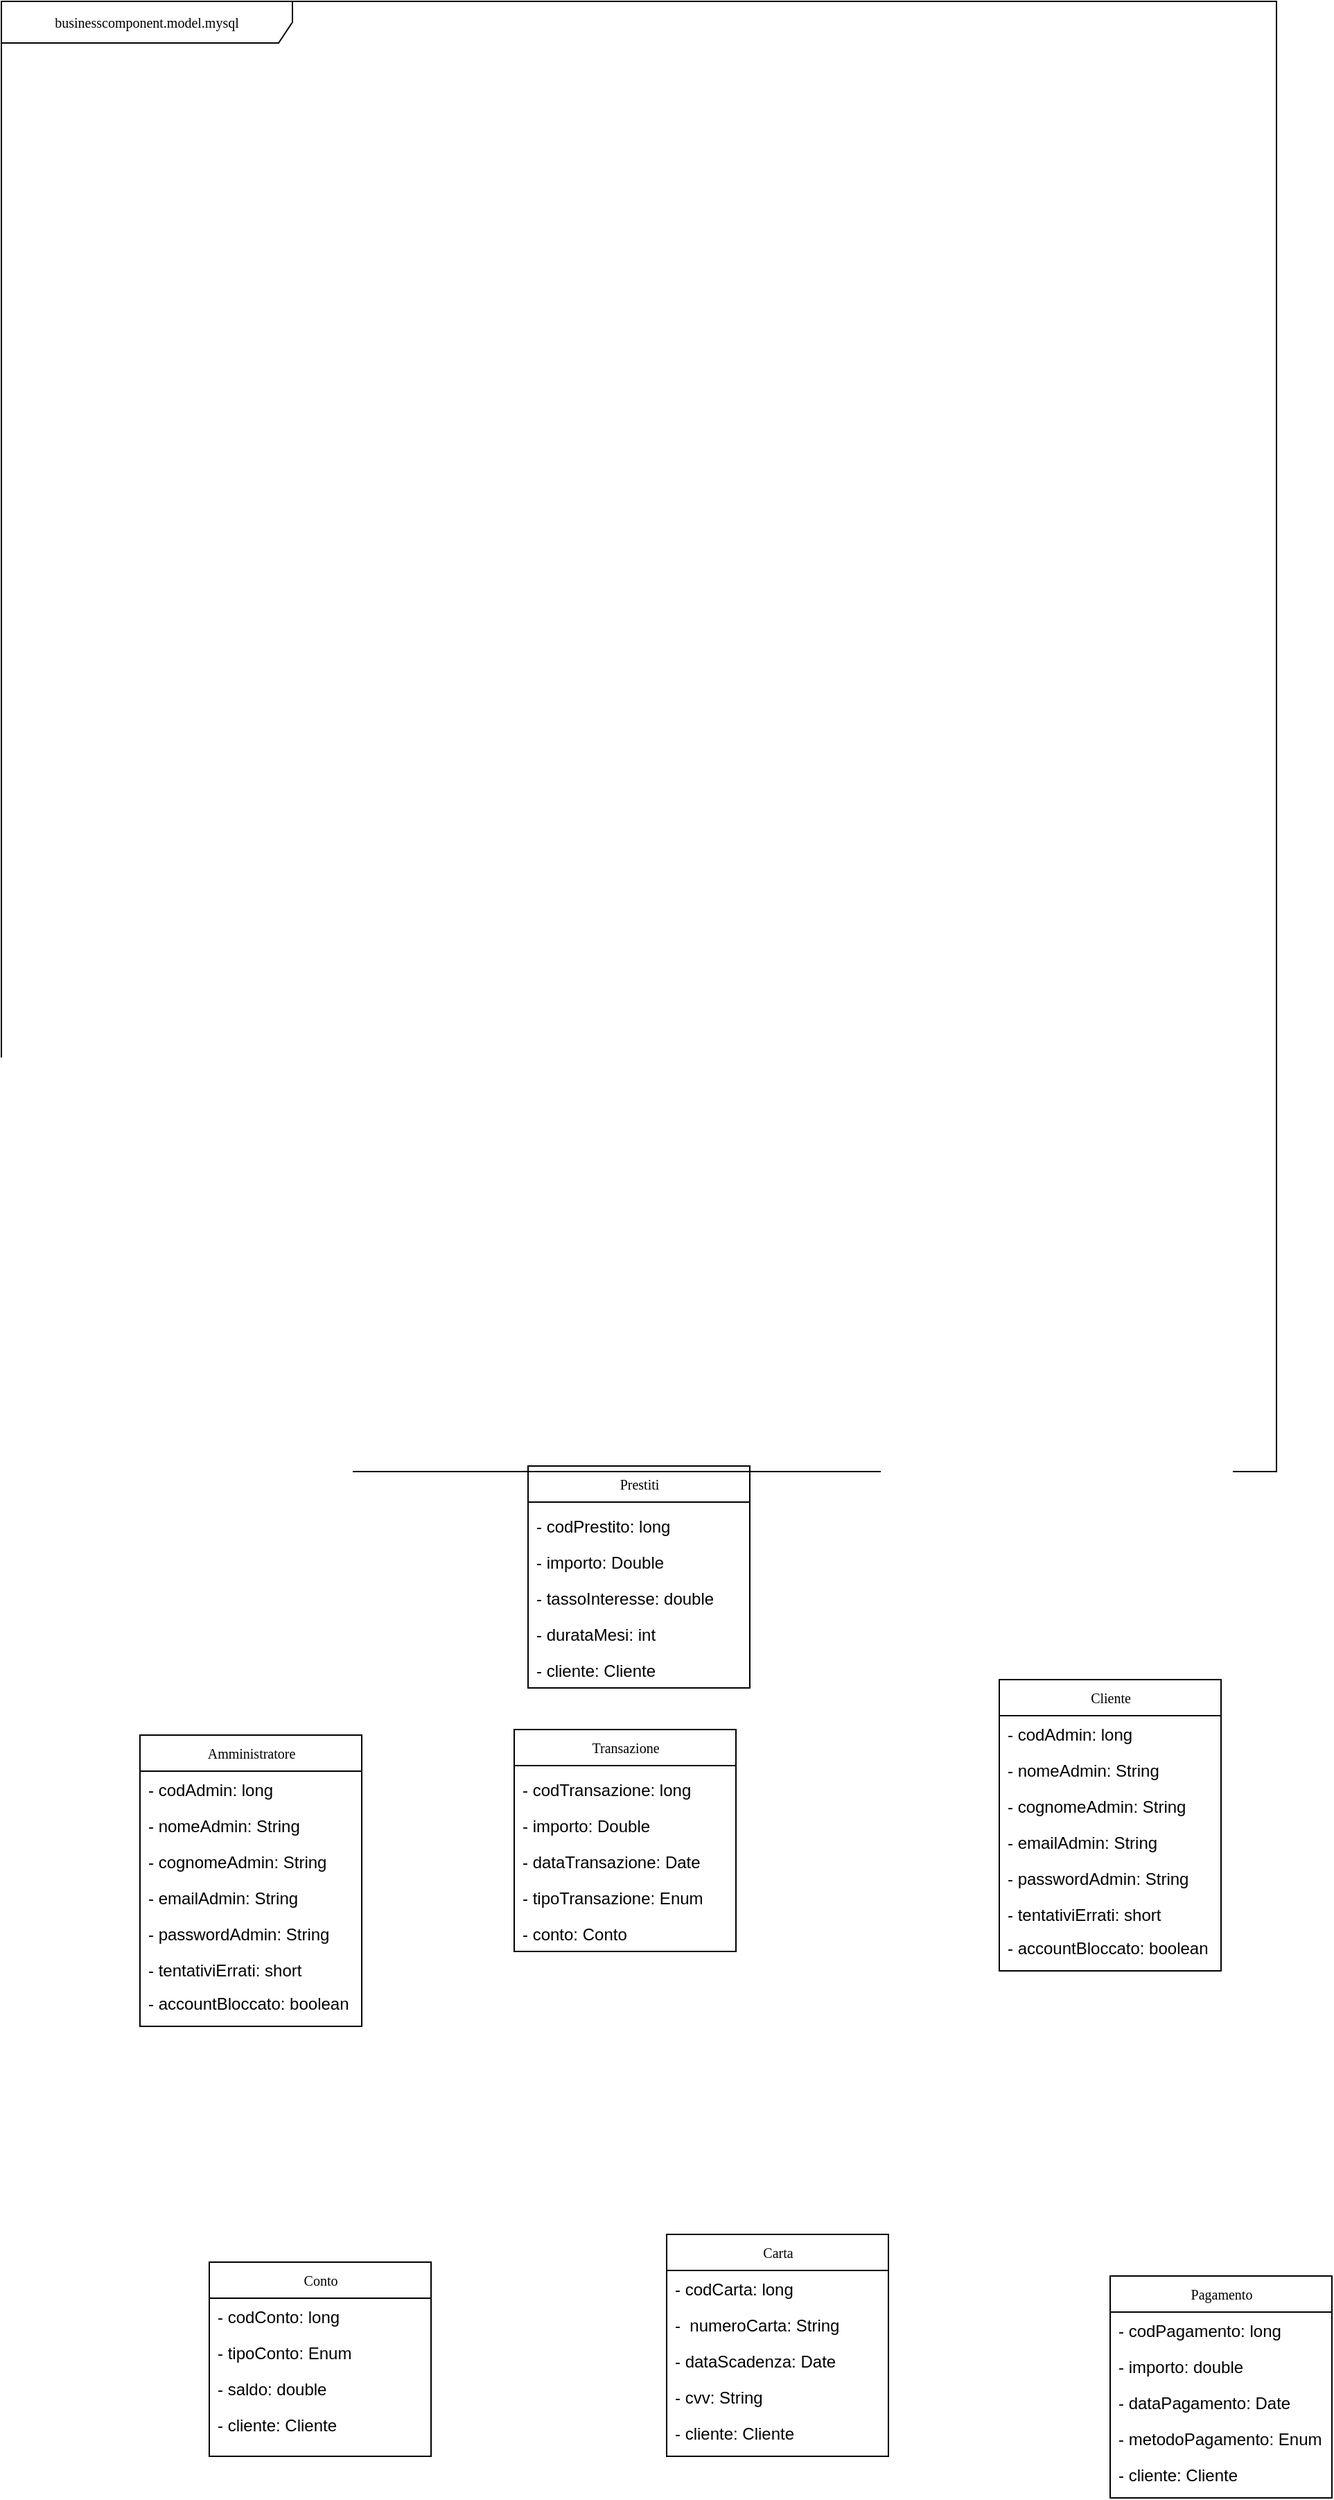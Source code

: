 <mxfile version="25.0.3" pages="4">
  <diagram name="model" id="c4acf3e9-155e-7222-9cf6-157b1a14988f">
    <mxGraphModel dx="1372" dy="1753" grid="1" gridSize="10" guides="1" tooltips="1" connect="1" arrows="1" fold="1" page="1" pageScale="1" pageWidth="850" pageHeight="1100" background="none" math="0" shadow="0">
      <root>
        <mxCell id="0" />
        <mxCell id="1" parent="0" />
        <mxCell id="17acba5748e5396b-1" value="businesscomponent.model.mysql" style="shape=umlFrame;whiteSpace=wrap;html=1;rounded=0;shadow=0;comic=0;labelBackgroundColor=none;strokeWidth=1;fontFamily=Verdana;fontSize=10;align=center;width=210;height=30;" parent="1" vertex="1">
          <mxGeometry x="-100" y="-1090" width="920" height="1060" as="geometry" />
        </mxCell>
        <mxCell id="17acba5748e5396b-2" value="Amministratore" style="swimlane;html=1;fontStyle=0;childLayout=stackLayout;horizontal=1;startSize=26;fillColor=none;horizontalStack=0;resizeParent=1;resizeLast=0;collapsible=1;marginBottom=0;swimlaneFillColor=#ffffff;rounded=0;shadow=0;comic=0;labelBackgroundColor=none;strokeWidth=1;fontFamily=Verdana;fontSize=10;align=center;" parent="1" vertex="1">
          <mxGeometry y="160" width="160" height="210" as="geometry" />
        </mxCell>
        <mxCell id="17acba5748e5396b-3" value="- codAdmin: long" style="text;html=1;strokeColor=none;fillColor=none;align=left;verticalAlign=top;spacingLeft=4;spacingRight=4;whiteSpace=wrap;overflow=hidden;rotatable=0;points=[[0,0.5],[1,0.5]];portConstraint=eastwest;" parent="17acba5748e5396b-2" vertex="1">
          <mxGeometry y="26" width="160" height="26" as="geometry" />
        </mxCell>
        <mxCell id="R7iPSByMcXuFNTxJ6JOP-1" value="- nomeAdmin: String" style="text;html=1;strokeColor=none;fillColor=none;align=left;verticalAlign=top;spacingLeft=4;spacingRight=4;whiteSpace=wrap;overflow=hidden;rotatable=0;points=[[0,0.5],[1,0.5]];portConstraint=eastwest;" parent="17acba5748e5396b-2" vertex="1">
          <mxGeometry y="52" width="160" height="26" as="geometry" />
        </mxCell>
        <mxCell id="R7iPSByMcXuFNTxJ6JOP-2" value="- cognomeAdmin: String" style="text;html=1;strokeColor=none;fillColor=none;align=left;verticalAlign=top;spacingLeft=4;spacingRight=4;whiteSpace=wrap;overflow=hidden;rotatable=0;points=[[0,0.5],[1,0.5]];portConstraint=eastwest;" parent="17acba5748e5396b-2" vertex="1">
          <mxGeometry y="78" width="160" height="26" as="geometry" />
        </mxCell>
        <mxCell id="R7iPSByMcXuFNTxJ6JOP-3" value="- emailAdmin: String" style="text;html=1;strokeColor=none;fillColor=none;align=left;verticalAlign=top;spacingLeft=4;spacingRight=4;whiteSpace=wrap;overflow=hidden;rotatable=0;points=[[0,0.5],[1,0.5]];portConstraint=eastwest;" parent="17acba5748e5396b-2" vertex="1">
          <mxGeometry y="104" width="160" height="26" as="geometry" />
        </mxCell>
        <mxCell id="R7iPSByMcXuFNTxJ6JOP-4" value="- passwordAdmin: String" style="text;html=1;strokeColor=none;fillColor=none;align=left;verticalAlign=top;spacingLeft=4;spacingRight=4;whiteSpace=wrap;overflow=hidden;rotatable=0;points=[[0,0.5],[1,0.5]];portConstraint=eastwest;" parent="17acba5748e5396b-2" vertex="1">
          <mxGeometry y="130" width="160" height="26" as="geometry" />
        </mxCell>
        <mxCell id="R7iPSByMcXuFNTxJ6JOP-5" value="- tentativiErrati: short" style="text;html=1;strokeColor=none;fillColor=none;align=left;verticalAlign=top;spacingLeft=4;spacingRight=4;whiteSpace=wrap;overflow=hidden;rotatable=0;points=[[0,0.5],[1,0.5]];portConstraint=eastwest;" parent="17acba5748e5396b-2" vertex="1">
          <mxGeometry y="156" width="160" height="24" as="geometry" />
        </mxCell>
        <mxCell id="R7iPSByMcXuFNTxJ6JOP-6" value="- accountBloccato: boolean" style="text;html=1;strokeColor=none;fillColor=none;align=left;verticalAlign=top;spacingLeft=4;spacingRight=4;whiteSpace=wrap;overflow=hidden;rotatable=0;points=[[0,0.5],[1,0.5]];portConstraint=eastwest;" parent="17acba5748e5396b-2" vertex="1">
          <mxGeometry y="180" width="160" height="24" as="geometry" />
        </mxCell>
        <mxCell id="R7iPSByMcXuFNTxJ6JOP-22" value="Cliente" style="swimlane;html=1;fontStyle=0;childLayout=stackLayout;horizontal=1;startSize=26;fillColor=none;horizontalStack=0;resizeParent=1;resizeLast=0;collapsible=1;marginBottom=0;swimlaneFillColor=#ffffff;rounded=0;shadow=0;comic=0;labelBackgroundColor=none;strokeWidth=1;fontFamily=Verdana;fontSize=10;align=center;" vertex="1" parent="1">
          <mxGeometry x="620" y="120" width="160" height="210" as="geometry" />
        </mxCell>
        <mxCell id="R7iPSByMcXuFNTxJ6JOP-23" value="- codAdmin: long" style="text;html=1;strokeColor=none;fillColor=none;align=left;verticalAlign=top;spacingLeft=4;spacingRight=4;whiteSpace=wrap;overflow=hidden;rotatable=0;points=[[0,0.5],[1,0.5]];portConstraint=eastwest;" vertex="1" parent="R7iPSByMcXuFNTxJ6JOP-22">
          <mxGeometry y="26" width="160" height="26" as="geometry" />
        </mxCell>
        <mxCell id="R7iPSByMcXuFNTxJ6JOP-24" value="- nomeAdmin: String" style="text;html=1;strokeColor=none;fillColor=none;align=left;verticalAlign=top;spacingLeft=4;spacingRight=4;whiteSpace=wrap;overflow=hidden;rotatable=0;points=[[0,0.5],[1,0.5]];portConstraint=eastwest;" vertex="1" parent="R7iPSByMcXuFNTxJ6JOP-22">
          <mxGeometry y="52" width="160" height="26" as="geometry" />
        </mxCell>
        <mxCell id="R7iPSByMcXuFNTxJ6JOP-25" value="- cognomeAdmin: String" style="text;html=1;strokeColor=none;fillColor=none;align=left;verticalAlign=top;spacingLeft=4;spacingRight=4;whiteSpace=wrap;overflow=hidden;rotatable=0;points=[[0,0.5],[1,0.5]];portConstraint=eastwest;" vertex="1" parent="R7iPSByMcXuFNTxJ6JOP-22">
          <mxGeometry y="78" width="160" height="26" as="geometry" />
        </mxCell>
        <mxCell id="R7iPSByMcXuFNTxJ6JOP-26" value="- emailAdmin: String" style="text;html=1;strokeColor=none;fillColor=none;align=left;verticalAlign=top;spacingLeft=4;spacingRight=4;whiteSpace=wrap;overflow=hidden;rotatable=0;points=[[0,0.5],[1,0.5]];portConstraint=eastwest;" vertex="1" parent="R7iPSByMcXuFNTxJ6JOP-22">
          <mxGeometry y="104" width="160" height="26" as="geometry" />
        </mxCell>
        <mxCell id="R7iPSByMcXuFNTxJ6JOP-27" value="- passwordAdmin: String" style="text;html=1;strokeColor=none;fillColor=none;align=left;verticalAlign=top;spacingLeft=4;spacingRight=4;whiteSpace=wrap;overflow=hidden;rotatable=0;points=[[0,0.5],[1,0.5]];portConstraint=eastwest;" vertex="1" parent="R7iPSByMcXuFNTxJ6JOP-22">
          <mxGeometry y="130" width="160" height="26" as="geometry" />
        </mxCell>
        <mxCell id="R7iPSByMcXuFNTxJ6JOP-28" value="- tentativiErrati: short" style="text;html=1;strokeColor=none;fillColor=none;align=left;verticalAlign=top;spacingLeft=4;spacingRight=4;whiteSpace=wrap;overflow=hidden;rotatable=0;points=[[0,0.5],[1,0.5]];portConstraint=eastwest;" vertex="1" parent="R7iPSByMcXuFNTxJ6JOP-22">
          <mxGeometry y="156" width="160" height="24" as="geometry" />
        </mxCell>
        <mxCell id="R7iPSByMcXuFNTxJ6JOP-29" value="- accountBloccato: boolean" style="text;html=1;strokeColor=none;fillColor=none;align=left;verticalAlign=top;spacingLeft=4;spacingRight=4;whiteSpace=wrap;overflow=hidden;rotatable=0;points=[[0,0.5],[1,0.5]];portConstraint=eastwest;" vertex="1" parent="R7iPSByMcXuFNTxJ6JOP-22">
          <mxGeometry y="180" width="160" height="24" as="geometry" />
        </mxCell>
        <mxCell id="tlM3xg-vESGimZ0SO5qm-1" value="Conto" style="swimlane;html=1;fontStyle=0;childLayout=stackLayout;horizontal=1;startSize=26;fillColor=none;horizontalStack=0;resizeParent=1;resizeLast=0;collapsible=1;marginBottom=0;swimlaneFillColor=#ffffff;rounded=0;shadow=0;comic=0;labelBackgroundColor=none;strokeWidth=1;fontFamily=Verdana;fontSize=10;align=center;" vertex="1" parent="1">
          <mxGeometry x="50" y="540" width="160" height="140" as="geometry" />
        </mxCell>
        <mxCell id="tlM3xg-vESGimZ0SO5qm-2" value="- codConto: long" style="text;html=1;strokeColor=none;fillColor=none;align=left;verticalAlign=top;spacingLeft=4;spacingRight=4;whiteSpace=wrap;overflow=hidden;rotatable=0;points=[[0,0.5],[1,0.5]];portConstraint=eastwest;" vertex="1" parent="tlM3xg-vESGimZ0SO5qm-1">
          <mxGeometry y="26" width="160" height="26" as="geometry" />
        </mxCell>
        <mxCell id="tlM3xg-vESGimZ0SO5qm-3" value="- tipoConto: Enum" style="text;html=1;strokeColor=none;fillColor=none;align=left;verticalAlign=top;spacingLeft=4;spacingRight=4;whiteSpace=wrap;overflow=hidden;rotatable=0;points=[[0,0.5],[1,0.5]];portConstraint=eastwest;" vertex="1" parent="tlM3xg-vESGimZ0SO5qm-1">
          <mxGeometry y="52" width="160" height="26" as="geometry" />
        </mxCell>
        <mxCell id="tlM3xg-vESGimZ0SO5qm-4" value="- saldo: double" style="text;html=1;strokeColor=none;fillColor=none;align=left;verticalAlign=top;spacingLeft=4;spacingRight=4;whiteSpace=wrap;overflow=hidden;rotatable=0;points=[[0,0.5],[1,0.5]];portConstraint=eastwest;" vertex="1" parent="tlM3xg-vESGimZ0SO5qm-1">
          <mxGeometry y="78" width="160" height="26" as="geometry" />
        </mxCell>
        <mxCell id="tlM3xg-vESGimZ0SO5qm-5" value="- cliente: Cliente" style="text;html=1;strokeColor=none;fillColor=none;align=left;verticalAlign=top;spacingLeft=4;spacingRight=4;whiteSpace=wrap;overflow=hidden;rotatable=0;points=[[0,0.5],[1,0.5]];portConstraint=eastwest;" vertex="1" parent="tlM3xg-vESGimZ0SO5qm-1">
          <mxGeometry y="104" width="160" height="26" as="geometry" />
        </mxCell>
        <mxCell id="R7iPSByMcXuFNTxJ6JOP-31" value="" style="group" connectable="0" vertex="1" parent="1">
          <mxGeometry x="270" y="160" width="160" height="160" as="geometry" />
        </mxCell>
        <mxCell id="R7iPSByMcXuFNTxJ6JOP-8" value="Transazione" style="swimlane;html=1;fontStyle=0;childLayout=stackLayout;horizontal=1;startSize=26;fillColor=none;horizontalStack=0;resizeParent=1;resizeLast=0;collapsible=1;marginBottom=0;swimlaneFillColor=#ffffff;rounded=0;shadow=0;comic=0;labelBackgroundColor=none;strokeWidth=1;fontFamily=Verdana;fontSize=10;align=center;container=0;" parent="R7iPSByMcXuFNTxJ6JOP-31" vertex="1">
          <mxGeometry y="-4" width="160" height="160" as="geometry" />
        </mxCell>
        <mxCell id="R7iPSByMcXuFNTxJ6JOP-9" value="- codTransazione: long" style="text;html=1;strokeColor=none;fillColor=none;align=left;verticalAlign=top;spacingLeft=4;spacingRight=4;whiteSpace=wrap;overflow=hidden;rotatable=0;points=[[0,0.5],[1,0.5]];portConstraint=eastwest;container=0;" parent="R7iPSByMcXuFNTxJ6JOP-31" vertex="1">
          <mxGeometry y="26" width="160" height="26" as="geometry" />
        </mxCell>
        <mxCell id="R7iPSByMcXuFNTxJ6JOP-10" value="- importo: Double" style="text;html=1;strokeColor=none;fillColor=none;align=left;verticalAlign=top;spacingLeft=4;spacingRight=4;whiteSpace=wrap;overflow=hidden;rotatable=0;points=[[0,0.5],[1,0.5]];portConstraint=eastwest;container=0;" parent="R7iPSByMcXuFNTxJ6JOP-31" vertex="1">
          <mxGeometry y="52" width="160" height="26" as="geometry" />
        </mxCell>
        <mxCell id="R7iPSByMcXuFNTxJ6JOP-11" value="- dataTransazione: Date" style="text;html=1;strokeColor=none;fillColor=none;align=left;verticalAlign=top;spacingLeft=4;spacingRight=4;whiteSpace=wrap;overflow=hidden;rotatable=0;points=[[0,0.5],[1,0.5]];portConstraint=eastwest;container=0;" parent="R7iPSByMcXuFNTxJ6JOP-31" vertex="1">
          <mxGeometry y="78" width="160" height="26" as="geometry" />
        </mxCell>
        <mxCell id="R7iPSByMcXuFNTxJ6JOP-12" value="- tipoTransazione: Enum" style="text;html=1;strokeColor=none;fillColor=none;align=left;verticalAlign=top;spacingLeft=4;spacingRight=4;whiteSpace=wrap;overflow=hidden;rotatable=0;points=[[0,0.5],[1,0.5]];portConstraint=eastwest;container=0;" parent="R7iPSByMcXuFNTxJ6JOP-31" vertex="1">
          <mxGeometry y="104" width="160" height="26" as="geometry" />
        </mxCell>
        <mxCell id="R7iPSByMcXuFNTxJ6JOP-13" value="- conto: Conto" style="text;html=1;strokeColor=none;fillColor=none;align=left;verticalAlign=top;spacingLeft=4;spacingRight=4;whiteSpace=wrap;overflow=hidden;rotatable=0;points=[[0,0.5],[1,0.5]];portConstraint=eastwest;container=0;" parent="R7iPSByMcXuFNTxJ6JOP-31" vertex="1">
          <mxGeometry y="130" width="160" height="26" as="geometry" />
        </mxCell>
        <mxCell id="tlM3xg-vESGimZ0SO5qm-9" value="Carta" style="swimlane;html=1;fontStyle=0;childLayout=stackLayout;horizontal=1;startSize=26;fillColor=none;horizontalStack=0;resizeParent=1;resizeLast=0;collapsible=1;marginBottom=0;swimlaneFillColor=#ffffff;rounded=0;shadow=0;comic=0;labelBackgroundColor=none;strokeWidth=1;fontFamily=Verdana;fontSize=10;align=center;" vertex="1" parent="1">
          <mxGeometry x="380" y="520" width="160" height="160" as="geometry" />
        </mxCell>
        <mxCell id="tlM3xg-vESGimZ0SO5qm-10" value="- codCarta: long" style="text;html=1;strokeColor=none;fillColor=none;align=left;verticalAlign=top;spacingLeft=4;spacingRight=4;whiteSpace=wrap;overflow=hidden;rotatable=0;points=[[0,0.5],[1,0.5]];portConstraint=eastwest;" vertex="1" parent="tlM3xg-vESGimZ0SO5qm-9">
          <mxGeometry y="26" width="160" height="26" as="geometry" />
        </mxCell>
        <mxCell id="tlM3xg-vESGimZ0SO5qm-11" value="-&amp;nbsp; numeroCarta: String" style="text;html=1;strokeColor=none;fillColor=none;align=left;verticalAlign=top;spacingLeft=4;spacingRight=4;whiteSpace=wrap;overflow=hidden;rotatable=0;points=[[0,0.5],[1,0.5]];portConstraint=eastwest;" vertex="1" parent="tlM3xg-vESGimZ0SO5qm-9">
          <mxGeometry y="52" width="160" height="26" as="geometry" />
        </mxCell>
        <mxCell id="tlM3xg-vESGimZ0SO5qm-12" value="- dataScadenza: Date" style="text;html=1;strokeColor=none;fillColor=none;align=left;verticalAlign=top;spacingLeft=4;spacingRight=4;whiteSpace=wrap;overflow=hidden;rotatable=0;points=[[0,0.5],[1,0.5]];portConstraint=eastwest;" vertex="1" parent="tlM3xg-vESGimZ0SO5qm-9">
          <mxGeometry y="78" width="160" height="26" as="geometry" />
        </mxCell>
        <mxCell id="tlM3xg-vESGimZ0SO5qm-13" value="- cvv: String" style="text;html=1;strokeColor=none;fillColor=none;align=left;verticalAlign=top;spacingLeft=4;spacingRight=4;whiteSpace=wrap;overflow=hidden;rotatable=0;points=[[0,0.5],[1,0.5]];portConstraint=eastwest;" vertex="1" parent="tlM3xg-vESGimZ0SO5qm-9">
          <mxGeometry y="104" width="160" height="26" as="geometry" />
        </mxCell>
        <mxCell id="tlM3xg-vESGimZ0SO5qm-14" value="- cliente: Cliente" style="text;html=1;strokeColor=none;fillColor=none;align=left;verticalAlign=top;spacingLeft=4;spacingRight=4;whiteSpace=wrap;overflow=hidden;rotatable=0;points=[[0,0.5],[1,0.5]];portConstraint=eastwest;" vertex="1" parent="tlM3xg-vESGimZ0SO5qm-9">
          <mxGeometry y="130" width="160" height="26" as="geometry" />
        </mxCell>
        <mxCell id="tlM3xg-vESGimZ0SO5qm-17" value="Pagamento" style="swimlane;html=1;fontStyle=0;childLayout=stackLayout;horizontal=1;startSize=26;fillColor=none;horizontalStack=0;resizeParent=1;resizeLast=0;collapsible=1;marginBottom=0;swimlaneFillColor=#ffffff;rounded=0;shadow=0;comic=0;labelBackgroundColor=none;strokeWidth=1;fontFamily=Verdana;fontSize=10;align=center;" vertex="1" parent="1">
          <mxGeometry x="700" y="550" width="160" height="160" as="geometry" />
        </mxCell>
        <mxCell id="tlM3xg-vESGimZ0SO5qm-18" value="- codPagamento: long" style="text;html=1;strokeColor=none;fillColor=none;align=left;verticalAlign=top;spacingLeft=4;spacingRight=4;whiteSpace=wrap;overflow=hidden;rotatable=0;points=[[0,0.5],[1,0.5]];portConstraint=eastwest;" vertex="1" parent="tlM3xg-vESGimZ0SO5qm-17">
          <mxGeometry y="26" width="160" height="26" as="geometry" />
        </mxCell>
        <mxCell id="tlM3xg-vESGimZ0SO5qm-19" value="- importo: double" style="text;html=1;strokeColor=none;fillColor=none;align=left;verticalAlign=top;spacingLeft=4;spacingRight=4;whiteSpace=wrap;overflow=hidden;rotatable=0;points=[[0,0.5],[1,0.5]];portConstraint=eastwest;" vertex="1" parent="tlM3xg-vESGimZ0SO5qm-17">
          <mxGeometry y="52" width="160" height="26" as="geometry" />
        </mxCell>
        <mxCell id="tlM3xg-vESGimZ0SO5qm-20" value="- dataPagamento: Date" style="text;html=1;strokeColor=none;fillColor=none;align=left;verticalAlign=top;spacingLeft=4;spacingRight=4;whiteSpace=wrap;overflow=hidden;rotatable=0;points=[[0,0.5],[1,0.5]];portConstraint=eastwest;" vertex="1" parent="tlM3xg-vESGimZ0SO5qm-17">
          <mxGeometry y="78" width="160" height="26" as="geometry" />
        </mxCell>
        <mxCell id="tlM3xg-vESGimZ0SO5qm-21" value="- metodoPagamento: Enum" style="text;html=1;strokeColor=none;fillColor=none;align=left;verticalAlign=top;spacingLeft=4;spacingRight=4;whiteSpace=wrap;overflow=hidden;rotatable=0;points=[[0,0.5],[1,0.5]];portConstraint=eastwest;" vertex="1" parent="tlM3xg-vESGimZ0SO5qm-17">
          <mxGeometry y="104" width="160" height="26" as="geometry" />
        </mxCell>
        <mxCell id="tlM3xg-vESGimZ0SO5qm-22" value="- cliente: Cliente" style="text;html=1;strokeColor=none;fillColor=none;align=left;verticalAlign=top;spacingLeft=4;spacingRight=4;whiteSpace=wrap;overflow=hidden;rotatable=0;points=[[0,0.5],[1,0.5]];portConstraint=eastwest;" vertex="1" parent="tlM3xg-vESGimZ0SO5qm-17">
          <mxGeometry y="130" width="160" height="26" as="geometry" />
        </mxCell>
        <mxCell id="6Ky5VnchFunoynxhCSKR-1" value="" style="group" connectable="0" vertex="1" parent="1">
          <mxGeometry x="280" y="-30" width="160" height="160" as="geometry" />
        </mxCell>
        <mxCell id="6Ky5VnchFunoynxhCSKR-2" value="Prestiti" style="swimlane;html=1;fontStyle=0;childLayout=stackLayout;horizontal=1;startSize=26;fillColor=none;horizontalStack=0;resizeParent=1;resizeLast=0;collapsible=1;marginBottom=0;swimlaneFillColor=#ffffff;rounded=0;shadow=0;comic=0;labelBackgroundColor=none;strokeWidth=1;fontFamily=Verdana;fontSize=10;align=center;container=0;" vertex="1" parent="6Ky5VnchFunoynxhCSKR-1">
          <mxGeometry y="-4" width="160" height="160" as="geometry" />
        </mxCell>
        <mxCell id="6Ky5VnchFunoynxhCSKR-3" value="- codPrestito: long" style="text;html=1;strokeColor=none;fillColor=none;align=left;verticalAlign=top;spacingLeft=4;spacingRight=4;whiteSpace=wrap;overflow=hidden;rotatable=0;points=[[0,0.5],[1,0.5]];portConstraint=eastwest;container=0;" vertex="1" parent="6Ky5VnchFunoynxhCSKR-1">
          <mxGeometry y="26" width="160" height="26" as="geometry" />
        </mxCell>
        <mxCell id="6Ky5VnchFunoynxhCSKR-4" value="- importo: Double" style="text;html=1;strokeColor=none;fillColor=none;align=left;verticalAlign=top;spacingLeft=4;spacingRight=4;whiteSpace=wrap;overflow=hidden;rotatable=0;points=[[0,0.5],[1,0.5]];portConstraint=eastwest;container=0;" vertex="1" parent="6Ky5VnchFunoynxhCSKR-1">
          <mxGeometry y="52" width="160" height="26" as="geometry" />
        </mxCell>
        <mxCell id="6Ky5VnchFunoynxhCSKR-5" value="- tassoInteresse: double" style="text;html=1;strokeColor=none;fillColor=none;align=left;verticalAlign=top;spacingLeft=4;spacingRight=4;whiteSpace=wrap;overflow=hidden;rotatable=0;points=[[0,0.5],[1,0.5]];portConstraint=eastwest;container=0;" vertex="1" parent="6Ky5VnchFunoynxhCSKR-1">
          <mxGeometry y="78" width="160" height="26" as="geometry" />
        </mxCell>
        <mxCell id="6Ky5VnchFunoynxhCSKR-6" value="- durataMesi: int" style="text;html=1;strokeColor=none;fillColor=none;align=left;verticalAlign=top;spacingLeft=4;spacingRight=4;whiteSpace=wrap;overflow=hidden;rotatable=0;points=[[0,0.5],[1,0.5]];portConstraint=eastwest;container=0;" vertex="1" parent="6Ky5VnchFunoynxhCSKR-1">
          <mxGeometry y="104" width="160" height="26" as="geometry" />
        </mxCell>
        <mxCell id="6Ky5VnchFunoynxhCSKR-7" value="- cliente: Cliente" style="text;html=1;strokeColor=none;fillColor=none;align=left;verticalAlign=top;spacingLeft=4;spacingRight=4;whiteSpace=wrap;overflow=hidden;rotatable=0;points=[[0,0.5],[1,0.5]];portConstraint=eastwest;container=0;" vertex="1" parent="6Ky5VnchFunoynxhCSKR-1">
          <mxGeometry y="130" width="160" height="26" as="geometry" />
        </mxCell>
      </root>
    </mxGraphModel>
  </diagram>
  <diagram name="modelMongo" id="M5QuBVYIVjh4llbjWbVs">
    <mxGraphModel dx="1900" dy="1718" grid="1" gridSize="10" guides="1" tooltips="1" connect="1" arrows="1" fold="1" page="1" pageScale="1" pageWidth="850" pageHeight="1100" background="none" math="0" shadow="0">
      <root>
        <mxCell id="zT52o38LJB85ckgXy5Cr-0" />
        <mxCell id="zT52o38LJB85ckgXy5Cr-1" parent="zT52o38LJB85ckgXy5Cr-0" />
        <mxCell id="zT52o38LJB85ckgXy5Cr-2" value="businesscomponent.model.mongo" style="shape=umlFrame;whiteSpace=wrap;html=1;rounded=0;shadow=0;comic=0;labelBackgroundColor=none;strokeWidth=1;fontFamily=Verdana;fontSize=10;align=center;width=210;height=30;" vertex="1" parent="zT52o38LJB85ckgXy5Cr-1">
          <mxGeometry x="-100" y="-1090" width="920" height="1060" as="geometry" />
        </mxCell>
        <mxCell id="zT52o38LJB85ckgXy5Cr-24" value="" style="group" connectable="0" vertex="1" parent="zT52o38LJB85ckgXy5Cr-1">
          <mxGeometry x="150" y="80" width="160" height="160" as="geometry" />
        </mxCell>
        <mxCell id="zT52o38LJB85ckgXy5Cr-25" value="Transazione" style="swimlane;html=1;fontStyle=0;childLayout=stackLayout;horizontal=1;startSize=26;fillColor=none;horizontalStack=0;resizeParent=1;resizeLast=0;collapsible=1;marginBottom=0;swimlaneFillColor=#ffffff;rounded=0;shadow=0;comic=0;labelBackgroundColor=none;strokeWidth=1;fontFamily=Verdana;fontSize=10;align=center;container=0;" vertex="1" parent="zT52o38LJB85ckgXy5Cr-24">
          <mxGeometry y="-4" width="160" height="160" as="geometry" />
        </mxCell>
        <mxCell id="zT52o38LJB85ckgXy5Cr-26" value="- codTransazione: ObjectId" style="text;html=1;strokeColor=none;fillColor=none;align=left;verticalAlign=top;spacingLeft=4;spacingRight=4;whiteSpace=wrap;overflow=hidden;rotatable=0;points=[[0,0.5],[1,0.5]];portConstraint=eastwest;container=0;" vertex="1" parent="zT52o38LJB85ckgXy5Cr-24">
          <mxGeometry y="26" width="160" height="26" as="geometry" />
        </mxCell>
        <mxCell id="zT52o38LJB85ckgXy5Cr-27" value="- importo: Double" style="text;html=1;strokeColor=none;fillColor=none;align=left;verticalAlign=top;spacingLeft=4;spacingRight=4;whiteSpace=wrap;overflow=hidden;rotatable=0;points=[[0,0.5],[1,0.5]];portConstraint=eastwest;container=0;" vertex="1" parent="zT52o38LJB85ckgXy5Cr-24">
          <mxGeometry y="52" width="160" height="26" as="geometry" />
        </mxCell>
        <mxCell id="zT52o38LJB85ckgXy5Cr-28" value="- dataTransazione: Date" style="text;html=1;strokeColor=none;fillColor=none;align=left;verticalAlign=top;spacingLeft=4;spacingRight=4;whiteSpace=wrap;overflow=hidden;rotatable=0;points=[[0,0.5],[1,0.5]];portConstraint=eastwest;container=0;" vertex="1" parent="zT52o38LJB85ckgXy5Cr-24">
          <mxGeometry y="78" width="160" height="26" as="geometry" />
        </mxCell>
        <mxCell id="zT52o38LJB85ckgXy5Cr-29" value="- tipoTransazione: String" style="text;html=1;strokeColor=none;fillColor=none;align=left;verticalAlign=top;spacingLeft=4;spacingRight=4;whiteSpace=wrap;overflow=hidden;rotatable=0;points=[[0,0.5],[1,0.5]];portConstraint=eastwest;container=0;" vertex="1" parent="zT52o38LJB85ckgXy5Cr-24">
          <mxGeometry y="104" width="160" height="26" as="geometry" />
        </mxCell>
        <mxCell id="zT52o38LJB85ckgXy5Cr-30" value="- conto: Conto" style="text;html=1;strokeColor=none;fillColor=none;align=left;verticalAlign=top;spacingLeft=4;spacingRight=4;whiteSpace=wrap;overflow=hidden;rotatable=0;points=[[0,0.5],[1,0.5]];portConstraint=eastwest;container=0;" vertex="1" parent="zT52o38LJB85ckgXy5Cr-24">
          <mxGeometry y="130" width="160" height="26" as="geometry" />
        </mxCell>
      </root>
    </mxGraphModel>
  </diagram>
  <diagram name="Copy of model" id="M4nCcpJtuAuxIERXasgf">
    <mxGraphModel grid="1" page="1" gridSize="10" guides="1" tooltips="1" connect="1" arrows="1" fold="1" pageScale="1" pageWidth="850" pageHeight="1100" background="none" math="0" shadow="0">
      <root>
        <mxCell id="_vAxtc3iaHs9q5ybGpsF-0" />
        <mxCell id="_vAxtc3iaHs9q5ybGpsF-1" parent="_vAxtc3iaHs9q5ybGpsF-0" />
        <mxCell id="_vAxtc3iaHs9q5ybGpsF-2" value="businesscomponent.model" style="shape=umlFrame;whiteSpace=wrap;html=1;rounded=0;shadow=0;comic=0;labelBackgroundColor=none;strokeWidth=1;fontFamily=Verdana;fontSize=10;align=center;width=170;height=30;" vertex="1" parent="_vAxtc3iaHs9q5ybGpsF-1">
          <mxGeometry x="-80" y="20" width="920" height="1060" as="geometry" />
        </mxCell>
        <mxCell id="_vAxtc3iaHs9q5ybGpsF-3" style="edgeStyle=orthogonalEdgeStyle;rounded=0;html=1;dashed=1;labelBackgroundColor=none;startFill=0;endArrow=open;endFill=0;endSize=10;fontFamily=Verdana;fontSize=10;" edge="1" parent="_vAxtc3iaHs9q5ybGpsF-1" source="_vAxtc3iaHs9q5ybGpsF-5" target="_vAxtc3iaHs9q5ybGpsF-35">
          <mxGeometry relative="1" as="geometry">
            <Array as="points">
              <mxPoint x="590" y="721" />
            </Array>
          </mxGeometry>
        </mxCell>
        <mxCell id="_vAxtc3iaHs9q5ybGpsF-4" style="edgeStyle=orthogonalEdgeStyle;rounded=0;html=1;dashed=1;labelBackgroundColor=none;startFill=0;endArrow=open;endFill=0;endSize=10;fontFamily=Verdana;fontSize=10;" edge="1" parent="_vAxtc3iaHs9q5ybGpsF-1" source="_vAxtc3iaHs9q5ybGpsF-5" target="_vAxtc3iaHs9q5ybGpsF-24">
          <mxGeometry relative="1" as="geometry">
            <Array as="points" />
          </mxGeometry>
        </mxCell>
        <mxCell id="_vAxtc3iaHs9q5ybGpsF-5" value="Classname" style="swimlane;html=1;fontStyle=0;childLayout=stackLayout;horizontal=1;startSize=26;fillColor=none;horizontalStack=0;resizeParent=1;resizeLast=0;collapsible=1;marginBottom=0;swimlaneFillColor=#ffffff;rounded=0;shadow=0;comic=0;labelBackgroundColor=none;strokeWidth=1;fontFamily=Verdana;fontSize=10;align=center;" vertex="1" parent="_vAxtc3iaHs9q5ybGpsF-1">
          <mxGeometry x="650" y="628" width="160" height="186" as="geometry" />
        </mxCell>
        <mxCell id="_vAxtc3iaHs9q5ybGpsF-6" value="+ field: type" style="text;html=1;strokeColor=none;fillColor=none;align=left;verticalAlign=top;spacingLeft=4;spacingRight=4;whiteSpace=wrap;overflow=hidden;rotatable=0;points=[[0,0.5],[1,0.5]];portConstraint=eastwest;" vertex="1" parent="_vAxtc3iaHs9q5ybGpsF-5">
          <mxGeometry y="26" width="160" height="26" as="geometry" />
        </mxCell>
        <mxCell id="_vAxtc3iaHs9q5ybGpsF-7" value="+ field: type" style="text;html=1;strokeColor=none;fillColor=none;align=left;verticalAlign=top;spacingLeft=4;spacingRight=4;whiteSpace=wrap;overflow=hidden;rotatable=0;points=[[0,0.5],[1,0.5]];portConstraint=eastwest;" vertex="1" parent="_vAxtc3iaHs9q5ybGpsF-5">
          <mxGeometry y="52" width="160" height="26" as="geometry" />
        </mxCell>
        <mxCell id="_vAxtc3iaHs9q5ybGpsF-8" value="+ field: type" style="text;html=1;strokeColor=none;fillColor=none;align=left;verticalAlign=top;spacingLeft=4;spacingRight=4;whiteSpace=wrap;overflow=hidden;rotatable=0;points=[[0,0.5],[1,0.5]];portConstraint=eastwest;" vertex="1" parent="_vAxtc3iaHs9q5ybGpsF-5">
          <mxGeometry y="78" width="160" height="26" as="geometry" />
        </mxCell>
        <mxCell id="_vAxtc3iaHs9q5ybGpsF-9" value="+ field: type" style="text;html=1;strokeColor=none;fillColor=none;align=left;verticalAlign=top;spacingLeft=4;spacingRight=4;whiteSpace=wrap;overflow=hidden;rotatable=0;points=[[0,0.5],[1,0.5]];portConstraint=eastwest;" vertex="1" parent="_vAxtc3iaHs9q5ybGpsF-5">
          <mxGeometry y="104" width="160" height="26" as="geometry" />
        </mxCell>
        <mxCell id="_vAxtc3iaHs9q5ybGpsF-10" value="+ field: type" style="text;html=1;strokeColor=none;fillColor=none;align=left;verticalAlign=top;spacingLeft=4;spacingRight=4;whiteSpace=wrap;overflow=hidden;rotatable=0;points=[[0,0.5],[1,0.5]];portConstraint=eastwest;" vertex="1" parent="_vAxtc3iaHs9q5ybGpsF-5">
          <mxGeometry y="130" width="160" height="26" as="geometry" />
        </mxCell>
        <mxCell id="_vAxtc3iaHs9q5ybGpsF-11" value="+ field: type" style="text;html=1;strokeColor=none;fillColor=none;align=left;verticalAlign=top;spacingLeft=4;spacingRight=4;whiteSpace=wrap;overflow=hidden;rotatable=0;points=[[0,0.5],[1,0.5]];portConstraint=eastwest;" vertex="1" parent="_vAxtc3iaHs9q5ybGpsF-5">
          <mxGeometry y="156" width="160" height="26" as="geometry" />
        </mxCell>
        <mxCell id="_vAxtc3iaHs9q5ybGpsF-12" value="Classname" style="swimlane;html=1;fontStyle=0;childLayout=stackLayout;horizontal=1;startSize=26;fillColor=none;horizontalStack=0;resizeParent=1;resizeLast=0;collapsible=1;marginBottom=0;swimlaneFillColor=#ffffff;rounded=0;shadow=0;comic=0;labelBackgroundColor=none;strokeWidth=1;fontFamily=Verdana;fontSize=10;align=center;" vertex="1" parent="_vAxtc3iaHs9q5ybGpsF-1">
          <mxGeometry x="350" y="42" width="160" height="110" as="geometry" />
        </mxCell>
        <mxCell id="_vAxtc3iaHs9q5ybGpsF-13" value="+ field: type" style="text;html=1;strokeColor=none;fillColor=none;align=left;verticalAlign=top;spacingLeft=4;spacingRight=4;whiteSpace=wrap;overflow=hidden;rotatable=0;points=[[0,0.5],[1,0.5]];portConstraint=eastwest;" vertex="1" parent="_vAxtc3iaHs9q5ybGpsF-12">
          <mxGeometry y="26" width="160" height="26" as="geometry" />
        </mxCell>
        <mxCell id="_vAxtc3iaHs9q5ybGpsF-14" value="+ field: type" style="text;html=1;strokeColor=none;fillColor=none;align=left;verticalAlign=top;spacingLeft=4;spacingRight=4;whiteSpace=wrap;overflow=hidden;rotatable=0;points=[[0,0.5],[1,0.5]];portConstraint=eastwest;" vertex="1" parent="_vAxtc3iaHs9q5ybGpsF-12">
          <mxGeometry y="52" width="160" height="26" as="geometry" />
        </mxCell>
        <mxCell id="_vAxtc3iaHs9q5ybGpsF-15" value="+ field: type" style="text;html=1;strokeColor=none;fillColor=none;align=left;verticalAlign=top;spacingLeft=4;spacingRight=4;whiteSpace=wrap;overflow=hidden;rotatable=0;points=[[0,0.5],[1,0.5]];portConstraint=eastwest;" vertex="1" parent="_vAxtc3iaHs9q5ybGpsF-12">
          <mxGeometry y="78" width="160" height="26" as="geometry" />
        </mxCell>
        <mxCell id="_vAxtc3iaHs9q5ybGpsF-16" value="Classname" style="swimlane;html=1;fontStyle=0;childLayout=stackLayout;horizontal=1;startSize=26;fillColor=none;horizontalStack=0;resizeParent=1;resizeLast=0;collapsible=1;marginBottom=0;swimlaneFillColor=#ffffff;rounded=0;shadow=0;comic=0;labelBackgroundColor=none;strokeWidth=1;fontFamily=Verdana;fontSize=10;align=center;" vertex="1" parent="_vAxtc3iaHs9q5ybGpsF-1">
          <mxGeometry x="580" y="87" width="160" height="110" as="geometry" />
        </mxCell>
        <mxCell id="_vAxtc3iaHs9q5ybGpsF-17" value="+ field: type" style="text;html=1;strokeColor=none;fillColor=none;align=left;verticalAlign=top;spacingLeft=4;spacingRight=4;whiteSpace=wrap;overflow=hidden;rotatable=0;points=[[0,0.5],[1,0.5]];portConstraint=eastwest;" vertex="1" parent="_vAxtc3iaHs9q5ybGpsF-16">
          <mxGeometry y="26" width="160" height="26" as="geometry" />
        </mxCell>
        <mxCell id="_vAxtc3iaHs9q5ybGpsF-18" value="+ field: type" style="text;html=1;strokeColor=none;fillColor=none;align=left;verticalAlign=top;spacingLeft=4;spacingRight=4;whiteSpace=wrap;overflow=hidden;rotatable=0;points=[[0,0.5],[1,0.5]];portConstraint=eastwest;" vertex="1" parent="_vAxtc3iaHs9q5ybGpsF-16">
          <mxGeometry y="52" width="160" height="26" as="geometry" />
        </mxCell>
        <mxCell id="_vAxtc3iaHs9q5ybGpsF-19" value="+ field: type" style="text;html=1;strokeColor=#b85450;fillColor=#f8cecc;align=left;verticalAlign=top;spacingLeft=4;spacingRight=4;whiteSpace=wrap;overflow=hidden;rotatable=0;points=[[0,0.5],[1,0.5]];portConstraint=eastwest;" vertex="1" parent="_vAxtc3iaHs9q5ybGpsF-16">
          <mxGeometry y="78" width="160" height="26" as="geometry" />
        </mxCell>
        <mxCell id="_vAxtc3iaHs9q5ybGpsF-20" value="Classname" style="swimlane;html=1;fontStyle=0;childLayout=stackLayout;horizontal=1;startSize=26;fillColor=none;horizontalStack=0;resizeParent=1;resizeLast=0;collapsible=1;marginBottom=0;swimlaneFillColor=#ffffff;rounded=0;shadow=0;comic=0;labelBackgroundColor=none;strokeWidth=1;fontFamily=Verdana;fontSize=10;align=center;" vertex="1" parent="_vAxtc3iaHs9q5ybGpsF-1">
          <mxGeometry x="650" y="978" width="160" height="83" as="geometry" />
        </mxCell>
        <mxCell id="_vAxtc3iaHs9q5ybGpsF-21" value="+ field: type" style="text;html=1;strokeColor=none;fillColor=none;align=left;verticalAlign=top;spacingLeft=4;spacingRight=4;whiteSpace=wrap;overflow=hidden;rotatable=0;points=[[0,0.5],[1,0.5]];portConstraint=eastwest;" vertex="1" parent="_vAxtc3iaHs9q5ybGpsF-20">
          <mxGeometry y="26" width="160" height="26" as="geometry" />
        </mxCell>
        <mxCell id="_vAxtc3iaHs9q5ybGpsF-22" value="+ field: type" style="text;html=1;strokeColor=none;fillColor=none;align=left;verticalAlign=top;spacingLeft=4;spacingRight=4;whiteSpace=wrap;overflow=hidden;rotatable=0;points=[[0,0.5],[1,0.5]];portConstraint=eastwest;" vertex="1" parent="_vAxtc3iaHs9q5ybGpsF-20">
          <mxGeometry y="52" width="160" height="26" as="geometry" />
        </mxCell>
        <mxCell id="_vAxtc3iaHs9q5ybGpsF-23" style="edgeStyle=orthogonalEdgeStyle;rounded=0;html=1;dashed=1;labelBackgroundColor=none;startFill=0;endArrow=open;endFill=0;endSize=10;fontFamily=Verdana;fontSize=10;" edge="1" parent="_vAxtc3iaHs9q5ybGpsF-1" source="_vAxtc3iaHs9q5ybGpsF-24" target="_vAxtc3iaHs9q5ybGpsF-20">
          <mxGeometry relative="1" as="geometry" />
        </mxCell>
        <mxCell id="_vAxtc3iaHs9q5ybGpsF-24" value="Classname" style="swimlane;html=1;fontStyle=0;childLayout=stackLayout;horizontal=1;startSize=26;fillColor=none;horizontalStack=0;resizeParent=1;resizeLast=0;collapsible=1;marginBottom=0;swimlaneFillColor=#ffffff;rounded=0;shadow=0;comic=0;labelBackgroundColor=none;strokeWidth=1;fontFamily=Verdana;fontSize=10;align=center;" vertex="1" parent="_vAxtc3iaHs9q5ybGpsF-1">
          <mxGeometry x="650" y="838" width="160" height="110" as="geometry" />
        </mxCell>
        <mxCell id="_vAxtc3iaHs9q5ybGpsF-25" value="+ field: type" style="text;html=1;strokeColor=none;fillColor=none;align=left;verticalAlign=top;spacingLeft=4;spacingRight=4;whiteSpace=wrap;overflow=hidden;rotatable=0;points=[[0,0.5],[1,0.5]];portConstraint=eastwest;" vertex="1" parent="_vAxtc3iaHs9q5ybGpsF-24">
          <mxGeometry y="26" width="160" height="26" as="geometry" />
        </mxCell>
        <mxCell id="_vAxtc3iaHs9q5ybGpsF-26" value="+ field: type" style="text;html=1;strokeColor=none;fillColor=none;align=left;verticalAlign=top;spacingLeft=4;spacingRight=4;whiteSpace=wrap;overflow=hidden;rotatable=0;points=[[0,0.5],[1,0.5]];portConstraint=eastwest;" vertex="1" parent="_vAxtc3iaHs9q5ybGpsF-24">
          <mxGeometry y="52" width="160" height="26" as="geometry" />
        </mxCell>
        <mxCell id="_vAxtc3iaHs9q5ybGpsF-27" value="+ field: type" style="text;html=1;strokeColor=none;fillColor=none;align=left;verticalAlign=top;spacingLeft=4;spacingRight=4;whiteSpace=wrap;overflow=hidden;rotatable=0;points=[[0,0.5],[1,0.5]];portConstraint=eastwest;" vertex="1" parent="_vAxtc3iaHs9q5ybGpsF-24">
          <mxGeometry y="78" width="160" height="26" as="geometry" />
        </mxCell>
        <mxCell id="_vAxtc3iaHs9q5ybGpsF-28" style="edgeStyle=orthogonalEdgeStyle;rounded=0;html=1;dashed=1;labelBackgroundColor=none;startFill=0;endArrow=open;endFill=0;endSize=10;fontFamily=Verdana;fontSize=10;" edge="1" parent="_vAxtc3iaHs9q5ybGpsF-1" source="_vAxtc3iaHs9q5ybGpsF-29" target="_vAxtc3iaHs9q5ybGpsF-5">
          <mxGeometry relative="1" as="geometry">
            <Array as="points" />
          </mxGeometry>
        </mxCell>
        <mxCell id="_vAxtc3iaHs9q5ybGpsF-29" value="Classname" style="swimlane;html=1;fontStyle=0;childLayout=stackLayout;horizontal=1;startSize=26;fillColor=none;horizontalStack=0;resizeParent=1;resizeLast=0;collapsible=1;marginBottom=0;swimlaneFillColor=#ffffff;rounded=0;shadow=0;comic=0;labelBackgroundColor=none;strokeWidth=1;fontFamily=Verdana;fontSize=10;align=center;" vertex="1" parent="_vAxtc3iaHs9q5ybGpsF-1">
          <mxGeometry x="650" y="520" width="160" height="83" as="geometry" />
        </mxCell>
        <mxCell id="_vAxtc3iaHs9q5ybGpsF-30" value="+ field: type" style="text;html=1;strokeColor=none;fillColor=none;align=left;verticalAlign=top;spacingLeft=4;spacingRight=4;whiteSpace=wrap;overflow=hidden;rotatable=0;points=[[0,0.5],[1,0.5]];portConstraint=eastwest;" vertex="1" parent="_vAxtc3iaHs9q5ybGpsF-29">
          <mxGeometry y="26" width="160" height="26" as="geometry" />
        </mxCell>
        <mxCell id="_vAxtc3iaHs9q5ybGpsF-31" value="+ field: type" style="text;html=1;strokeColor=none;fillColor=none;align=left;verticalAlign=top;spacingLeft=4;spacingRight=4;whiteSpace=wrap;overflow=hidden;rotatable=0;points=[[0,0.5],[1,0.5]];portConstraint=eastwest;" vertex="1" parent="_vAxtc3iaHs9q5ybGpsF-29">
          <mxGeometry y="52" width="160" height="26" as="geometry" />
        </mxCell>
        <mxCell id="_vAxtc3iaHs9q5ybGpsF-32" value="&amp;laquo;interface&amp;raquo;&lt;br&gt;&lt;b&gt;Name&lt;/b&gt;" style="html=1;rounded=0;shadow=0;comic=0;labelBackgroundColor=none;strokeWidth=1;fontFamily=Verdana;fontSize=10;align=center;" vertex="1" parent="_vAxtc3iaHs9q5ybGpsF-1">
          <mxGeometry x="490" y="1004" width="110" height="50" as="geometry" />
        </mxCell>
        <mxCell id="_vAxtc3iaHs9q5ybGpsF-33" style="edgeStyle=orthogonalEdgeStyle;rounded=0;html=1;dashed=1;labelBackgroundColor=none;startFill=0;endArrow=open;endFill=0;endSize=10;fontFamily=Verdana;fontSize=10;" edge="1" parent="_vAxtc3iaHs9q5ybGpsF-1" source="_vAxtc3iaHs9q5ybGpsF-35" target="_vAxtc3iaHs9q5ybGpsF-32">
          <mxGeometry relative="1" as="geometry">
            <Array as="points">
              <mxPoint x="545" y="970" />
              <mxPoint x="545" y="970" />
            </Array>
          </mxGeometry>
        </mxCell>
        <mxCell id="_vAxtc3iaHs9q5ybGpsF-34" style="edgeStyle=orthogonalEdgeStyle;rounded=0;html=1;dashed=1;labelBackgroundColor=none;startFill=0;endArrow=open;endFill=0;endSize=10;fontFamily=Verdana;fontSize=10;" edge="1" parent="_vAxtc3iaHs9q5ybGpsF-1" source="_vAxtc3iaHs9q5ybGpsF-35" target="_vAxtc3iaHs9q5ybGpsF-40">
          <mxGeometry relative="1" as="geometry">
            <Array as="points">
              <mxPoint x="550" y="520" />
            </Array>
          </mxGeometry>
        </mxCell>
        <mxCell id="_vAxtc3iaHs9q5ybGpsF-35" value="&lt;p style=&quot;margin:0px;margin-top:4px;text-align:center;&quot;&gt;&lt;i&gt;&amp;lt;&amp;lt;Interface&amp;gt;&amp;gt;&lt;/i&gt;&lt;br/&gt;&lt;b&gt;Interface&lt;/b&gt;&lt;/p&gt;&lt;hr size=&quot;1&quot;/&gt;&lt;p style=&quot;margin:0px;margin-left:4px;&quot;&gt;+ field1: Type&lt;br/&gt;+ field2: Type&lt;/p&gt;&lt;hr size=&quot;1&quot;/&gt;&lt;p style=&quot;margin:0px;margin-left:4px;&quot;&gt;+ method1(Type): Type&lt;br/&gt;+ method2(Type, Type): Type&lt;/p&gt;" style="verticalAlign=top;align=left;overflow=fill;fontSize=12;fontFamily=Helvetica;html=1;rounded=0;shadow=0;comic=0;labelBackgroundColor=none;strokeWidth=1" vertex="1" parent="_vAxtc3iaHs9q5ybGpsF-1">
          <mxGeometry x="415" y="823" width="190" height="140" as="geometry" />
        </mxCell>
        <mxCell id="_vAxtc3iaHs9q5ybGpsF-36" value="&lt;p style=&quot;margin:0px;margin-top:4px;text-align:center;&quot;&gt;&lt;i&gt;&amp;lt;&amp;lt;Interface&amp;gt;&amp;gt;&lt;/i&gt;&lt;br/&gt;&lt;b&gt;Interface&lt;/b&gt;&lt;/p&gt;&lt;hr size=&quot;1&quot;/&gt;&lt;p style=&quot;margin:0px;margin-left:4px;&quot;&gt;+ field1: Type&lt;br/&gt;+ field2: Type&lt;/p&gt;&lt;hr size=&quot;1&quot;/&gt;&lt;p style=&quot;margin:0px;margin-left:4px;&quot;&gt;+ method1(Type): Type&lt;br/&gt;+ method2(Type, Type): Type&lt;/p&gt;" style="verticalAlign=top;align=left;overflow=fill;fontSize=12;fontFamily=Helvetica;html=1;rounded=0;shadow=0;comic=0;labelBackgroundColor=none;strokeWidth=1" vertex="1" parent="_vAxtc3iaHs9q5ybGpsF-1">
          <mxGeometry x="350" y="572" width="190" height="140" as="geometry" />
        </mxCell>
        <mxCell id="_vAxtc3iaHs9q5ybGpsF-37" style="edgeStyle=orthogonalEdgeStyle;rounded=0;html=1;dashed=1;labelBackgroundColor=none;startFill=0;endArrow=open;endFill=0;endSize=10;fontFamily=Verdana;fontSize=10;" edge="1" parent="_vAxtc3iaHs9q5ybGpsF-1" source="_vAxtc3iaHs9q5ybGpsF-38" target="_vAxtc3iaHs9q5ybGpsF-32">
          <mxGeometry relative="1" as="geometry">
            <Array as="points">
              <mxPoint x="410" y="1029" />
              <mxPoint x="410" y="1029" />
            </Array>
          </mxGeometry>
        </mxCell>
        <mxCell id="_vAxtc3iaHs9q5ybGpsF-38" value="&lt;p style=&quot;margin:0px;margin-top:4px;text-align:center;&quot;&gt;&lt;i&gt;&amp;lt;&amp;lt;Interface&amp;gt;&amp;gt;&lt;/i&gt;&lt;br/&gt;&lt;b&gt;Interface&lt;/b&gt;&lt;/p&gt;&lt;hr size=&quot;1&quot;/&gt;&lt;p style=&quot;margin:0px;margin-left:4px;&quot;&gt;+ field1: Type&lt;br/&gt;+ field2: Type&lt;/p&gt;&lt;hr size=&quot;1&quot;/&gt;&lt;p style=&quot;margin:0px;margin-left:4px;&quot;&gt;+ method1(Type): Type&lt;br/&gt;+ method2(Type, Type): Type&lt;/p&gt;" style="verticalAlign=top;align=left;overflow=fill;fontSize=12;fontFamily=Helvetica;html=1;rounded=0;shadow=0;comic=0;labelBackgroundColor=none;strokeWidth=1" vertex="1" parent="_vAxtc3iaHs9q5ybGpsF-1">
          <mxGeometry x="190" y="908" width="190" height="140" as="geometry" />
        </mxCell>
        <mxCell id="_vAxtc3iaHs9q5ybGpsF-39" value="&lt;p style=&quot;margin:0px;margin-top:4px;text-align:center;&quot;&gt;&lt;i&gt;&amp;lt;&amp;lt;Interface&amp;gt;&amp;gt;&lt;/i&gt;&lt;br/&gt;&lt;b&gt;Interface&lt;/b&gt;&lt;/p&gt;&lt;hr size=&quot;1&quot;/&gt;&lt;p style=&quot;margin:0px;margin-left:4px;&quot;&gt;+ field1: Type&lt;br/&gt;+ field2: Type&lt;/p&gt;&lt;hr size=&quot;1&quot;/&gt;&lt;p style=&quot;margin:0px;margin-left:4px;&quot;&gt;+ method1(Type): Type&lt;br/&gt;+ method2(Type, Type): Type&lt;/p&gt;" style="verticalAlign=top;align=left;overflow=fill;fontSize=12;fontFamily=Helvetica;html=1;rounded=0;shadow=0;comic=0;labelBackgroundColor=none;strokeWidth=1" vertex="1" parent="_vAxtc3iaHs9q5ybGpsF-1">
          <mxGeometry x="190" y="744" width="190" height="140" as="geometry" />
        </mxCell>
        <mxCell id="_vAxtc3iaHs9q5ybGpsF-40" value="&amp;laquo;interface&amp;raquo;&lt;br&gt;&lt;b&gt;Name&lt;/b&gt;" style="html=1;rounded=0;shadow=0;comic=0;labelBackgroundColor=none;strokeWidth=1;fontFamily=Verdana;fontSize=10;align=center;" vertex="1" parent="_vAxtc3iaHs9q5ybGpsF-1">
          <mxGeometry x="380" y="495" width="110" height="50" as="geometry" />
        </mxCell>
        <mxCell id="_vAxtc3iaHs9q5ybGpsF-41" value="&amp;laquo;interface&amp;raquo;&lt;br&gt;&lt;b&gt;Name&lt;/b&gt;" style="html=1;rounded=0;shadow=0;comic=0;labelBackgroundColor=none;strokeWidth=1;fontFamily=Verdana;fontSize=10;align=center;" vertex="1" parent="_vAxtc3iaHs9q5ybGpsF-1">
          <mxGeometry x="380" y="421" width="110" height="50" as="geometry" />
        </mxCell>
        <mxCell id="_vAxtc3iaHs9q5ybGpsF-42" style="edgeStyle=orthogonalEdgeStyle;rounded=0;html=1;dashed=1;labelBackgroundColor=none;startFill=0;endArrow=open;endFill=0;endSize=10;fontFamily=Verdana;fontSize=10;" edge="1" parent="_vAxtc3iaHs9q5ybGpsF-1" source="_vAxtc3iaHs9q5ybGpsF-43" target="_vAxtc3iaHs9q5ybGpsF-45">
          <mxGeometry relative="1" as="geometry">
            <Array as="points" />
          </mxGeometry>
        </mxCell>
        <mxCell id="_vAxtc3iaHs9q5ybGpsF-43" value="&lt;p style=&quot;margin:0px;margin-top:4px;text-align:center;&quot;&gt;&lt;i&gt;&amp;lt;&amp;lt;Interface&amp;gt;&amp;gt;&lt;/i&gt;&lt;br/&gt;&lt;b&gt;Interface&lt;/b&gt;&lt;/p&gt;&lt;hr size=&quot;1&quot;/&gt;&lt;p style=&quot;margin:0px;margin-left:4px;&quot;&gt;+ field1: Type&lt;br/&gt;+ field2: Type&lt;/p&gt;&lt;hr size=&quot;1&quot;/&gt;&lt;p style=&quot;margin:0px;margin-left:4px;&quot;&gt;+ method1(Type): Type&lt;br/&gt;+ method2(Type, Type): Type&lt;/p&gt;" style="verticalAlign=top;align=left;overflow=fill;fontSize=12;fontFamily=Helvetica;html=1;rounded=0;shadow=0;comic=0;labelBackgroundColor=none;strokeWidth=1" vertex="1" parent="_vAxtc3iaHs9q5ybGpsF-1">
          <mxGeometry x="450" y="230" width="190" height="140" as="geometry" />
        </mxCell>
        <mxCell id="_vAxtc3iaHs9q5ybGpsF-44" value="Text" style="text;html=1;resizable=0;points=[];autosize=1;align=left;verticalAlign=top;spacingTop=-4;fontSize=10;fontFamily=Verdana;fontColor=#000000;" vertex="1" parent="_vAxtc3iaHs9q5ybGpsF-1">
          <mxGeometry x="450" y="454" width="40" height="10" as="geometry" />
        </mxCell>
        <mxCell id="_vAxtc3iaHs9q5ybGpsF-45" value="&amp;laquo;interface&amp;raquo;&lt;br&gt;&lt;b&gt;Name&lt;/b&gt;" style="html=1;rounded=0;shadow=0;comic=0;labelBackgroundColor=none;strokeWidth=1;fontFamily=Verdana;fontSize=10;align=center;" vertex="1" parent="_vAxtc3iaHs9q5ybGpsF-1">
          <mxGeometry x="685" y="275" width="110" height="50" as="geometry" />
        </mxCell>
        <mxCell id="_vAxtc3iaHs9q5ybGpsF-46" style="edgeStyle=orthogonalEdgeStyle;rounded=0;html=1;labelBackgroundColor=none;startFill=0;endArrow=open;endFill=0;endSize=10;fontFamily=Verdana;fontSize=10;dashed=1;" edge="1" parent="_vAxtc3iaHs9q5ybGpsF-1" source="_vAxtc3iaHs9q5ybGpsF-48" target="_vAxtc3iaHs9q5ybGpsF-12">
          <mxGeometry relative="1" as="geometry" />
        </mxCell>
        <mxCell id="_vAxtc3iaHs9q5ybGpsF-47" style="edgeStyle=orthogonalEdgeStyle;rounded=0;html=1;exitX=1;exitY=0.75;dashed=1;labelBackgroundColor=none;startFill=0;endArrow=open;endFill=0;endSize=10;fontFamily=Verdana;fontSize=10;" edge="1" parent="_vAxtc3iaHs9q5ybGpsF-1" source="_vAxtc3iaHs9q5ybGpsF-48" target="_vAxtc3iaHs9q5ybGpsF-16">
          <mxGeometry relative="1" as="geometry">
            <Array as="points">
              <mxPoint x="530" y="192" />
              <mxPoint x="530" y="142" />
            </Array>
          </mxGeometry>
        </mxCell>
        <mxCell id="_vAxtc3iaHs9q5ybGpsF-48" value="&lt;p style=&quot;margin:0px;margin-top:4px;text-align:center;&quot;&gt;&lt;i&gt;&amp;lt;&amp;lt;Interface&amp;gt;&amp;gt;&lt;/i&gt;&lt;br/&gt;&lt;b&gt;Interface&lt;/b&gt;&lt;/p&gt;&lt;hr size=&quot;1&quot;/&gt;&lt;p style=&quot;margin:0px;margin-left:4px;&quot;&gt;+ field1: Type&lt;br/&gt;+ field2: Type&lt;/p&gt;&lt;hr size=&quot;1&quot;/&gt;&lt;p style=&quot;margin:0px;margin-left:4px;&quot;&gt;+ method1(Type): Type&lt;br/&gt;+ method2(Type, Type): Type&lt;/p&gt;" style="verticalAlign=top;align=left;overflow=fill;fontSize=12;fontFamily=Helvetica;html=1;rounded=0;shadow=0;comic=0;labelBackgroundColor=none;strokeWidth=1" vertex="1" parent="_vAxtc3iaHs9q5ybGpsF-1">
          <mxGeometry x="60" y="87" width="190" height="140" as="geometry" />
        </mxCell>
        <mxCell id="_vAxtc3iaHs9q5ybGpsF-49" style="edgeStyle=orthogonalEdgeStyle;rounded=0;html=1;dashed=1;labelBackgroundColor=none;startFill=0;endArrow=open;endFill=0;endSize=10;fontFamily=Verdana;fontSize=10;" edge="1" parent="_vAxtc3iaHs9q5ybGpsF-1" source="_vAxtc3iaHs9q5ybGpsF-53" target="_vAxtc3iaHs9q5ybGpsF-12">
          <mxGeometry relative="1" as="geometry">
            <Array as="points">
              <mxPoint x="320" y="290" />
              <mxPoint x="320" y="120" />
            </Array>
          </mxGeometry>
        </mxCell>
        <mxCell id="_vAxtc3iaHs9q5ybGpsF-50" style="edgeStyle=orthogonalEdgeStyle;rounded=0;html=1;dashed=1;labelBackgroundColor=none;startFill=0;endArrow=open;endFill=0;endSize=10;fontFamily=Verdana;fontSize=10;" edge="1" parent="_vAxtc3iaHs9q5ybGpsF-1" source="_vAxtc3iaHs9q5ybGpsF-53" target="_vAxtc3iaHs9q5ybGpsF-16">
          <mxGeometry relative="1" as="geometry">
            <Array as="points">
              <mxPoint x="350" y="310" />
              <mxPoint x="350" y="210" />
              <mxPoint x="550" y="210" />
              <mxPoint x="550" y="160" />
            </Array>
          </mxGeometry>
        </mxCell>
        <mxCell id="_vAxtc3iaHs9q5ybGpsF-51" style="edgeStyle=orthogonalEdgeStyle;rounded=0;html=1;dashed=1;labelBackgroundColor=none;startFill=0;endArrow=open;endFill=0;endSize=10;fontFamily=Verdana;fontSize=10;" edge="1" parent="_vAxtc3iaHs9q5ybGpsF-1" source="_vAxtc3iaHs9q5ybGpsF-53" target="_vAxtc3iaHs9q5ybGpsF-43">
          <mxGeometry relative="1" as="geometry">
            <Array as="points">
              <mxPoint x="370" y="340" />
              <mxPoint x="370" y="300" />
            </Array>
          </mxGeometry>
        </mxCell>
        <mxCell id="_vAxtc3iaHs9q5ybGpsF-52" style="edgeStyle=orthogonalEdgeStyle;rounded=0;html=1;exitX=1;exitY=0.75;dashed=1;labelBackgroundColor=none;startFill=0;endArrow=open;endFill=0;endSize=10;fontFamily=Verdana;fontSize=10;" edge="1" parent="_vAxtc3iaHs9q5ybGpsF-1" source="_vAxtc3iaHs9q5ybGpsF-53" target="_vAxtc3iaHs9q5ybGpsF-41">
          <mxGeometry relative="1" as="geometry">
            <Array as="points">
              <mxPoint x="320" y="375" />
              <mxPoint x="320" y="440" />
            </Array>
          </mxGeometry>
        </mxCell>
        <mxCell id="_vAxtc3iaHs9q5ybGpsF-53" value="&lt;p style=&quot;margin:0px;margin-top:4px;text-align:center;&quot;&gt;&lt;i&gt;&amp;lt;&amp;lt;Interface&amp;gt;&amp;gt;&lt;/i&gt;&lt;br/&gt;&lt;b&gt;Interface&lt;/b&gt;&lt;/p&gt;&lt;hr size=&quot;1&quot;/&gt;&lt;p style=&quot;margin:0px;margin-left:4px;&quot;&gt;+ field1: Type&lt;br/&gt;+ field2: Type&lt;/p&gt;&lt;hr size=&quot;1&quot;/&gt;&lt;p style=&quot;margin:0px;margin-left:4px;&quot;&gt;+ method1(Type): Type&lt;br/&gt;+ method2(Type, Type): Type&lt;/p&gt;" style="verticalAlign=top;align=left;overflow=fill;fontSize=12;fontFamily=Helvetica;html=1;rounded=0;shadow=0;comic=0;labelBackgroundColor=none;strokeWidth=1" vertex="1" parent="_vAxtc3iaHs9q5ybGpsF-1">
          <mxGeometry x="60" y="270" width="190" height="140" as="geometry" />
        </mxCell>
        <mxCell id="_vAxtc3iaHs9q5ybGpsF-54" style="edgeStyle=orthogonalEdgeStyle;rounded=0;html=1;dashed=1;labelBackgroundColor=none;startFill=0;endArrow=open;endFill=0;endSize=10;fontFamily=Verdana;fontSize=10;" edge="1" parent="_vAxtc3iaHs9q5ybGpsF-1" source="_vAxtc3iaHs9q5ybGpsF-60" target="_vAxtc3iaHs9q5ybGpsF-41">
          <mxGeometry relative="1" as="geometry">
            <Array as="points">
              <mxPoint x="320" y="490" />
              <mxPoint x="320" y="460" />
            </Array>
          </mxGeometry>
        </mxCell>
        <mxCell id="_vAxtc3iaHs9q5ybGpsF-55" style="edgeStyle=orthogonalEdgeStyle;rounded=0;html=1;dashed=1;labelBackgroundColor=none;startFill=0;endArrow=open;endFill=0;endSize=10;fontFamily=Verdana;fontSize=10;" edge="1" parent="_vAxtc3iaHs9q5ybGpsF-1" source="_vAxtc3iaHs9q5ybGpsF-60" target="_vAxtc3iaHs9q5ybGpsF-40">
          <mxGeometry relative="1" as="geometry" />
        </mxCell>
        <mxCell id="_vAxtc3iaHs9q5ybGpsF-56" style="edgeStyle=orthogonalEdgeStyle;rounded=0;html=1;dashed=1;labelBackgroundColor=none;startFill=0;endArrow=open;endFill=0;endSize=10;fontFamily=Verdana;fontSize=10;" edge="1" parent="_vAxtc3iaHs9q5ybGpsF-1" source="_vAxtc3iaHs9q5ybGpsF-60" target="_vAxtc3iaHs9q5ybGpsF-36">
          <mxGeometry relative="1" as="geometry">
            <Array as="points">
              <mxPoint x="300" y="580" />
              <mxPoint x="300" y="642" />
            </Array>
          </mxGeometry>
        </mxCell>
        <mxCell id="_vAxtc3iaHs9q5ybGpsF-57" style="edgeStyle=orthogonalEdgeStyle;rounded=0;html=1;dashed=1;labelBackgroundColor=none;startFill=0;endArrow=open;endFill=0;endSize=10;fontFamily=Verdana;fontSize=10;" edge="1" parent="_vAxtc3iaHs9q5ybGpsF-1" source="_vAxtc3iaHs9q5ybGpsF-60" target="_vAxtc3iaHs9q5ybGpsF-29">
          <mxGeometry relative="1" as="geometry">
            <Array as="points">
              <mxPoint x="350" y="560" />
              <mxPoint x="350" y="560" />
            </Array>
          </mxGeometry>
        </mxCell>
        <mxCell id="_vAxtc3iaHs9q5ybGpsF-58" style="edgeStyle=orthogonalEdgeStyle;rounded=0;html=1;dashed=1;labelBackgroundColor=none;startFill=0;endArrow=open;endFill=0;endSize=10;fontFamily=Verdana;fontSize=10;" edge="1" parent="_vAxtc3iaHs9q5ybGpsF-1" source="_vAxtc3iaHs9q5ybGpsF-60" target="_vAxtc3iaHs9q5ybGpsF-39">
          <mxGeometry relative="1" as="geometry">
            <Array as="points">
              <mxPoint x="170" y="780" />
            </Array>
          </mxGeometry>
        </mxCell>
        <mxCell id="_vAxtc3iaHs9q5ybGpsF-59" style="edgeStyle=orthogonalEdgeStyle;rounded=0;html=1;dashed=1;labelBackgroundColor=none;startFill=0;endArrow=open;endFill=0;endSize=10;fontFamily=Verdana;fontSize=10;" edge="1" parent="_vAxtc3iaHs9q5ybGpsF-1" source="_vAxtc3iaHs9q5ybGpsF-60" target="_vAxtc3iaHs9q5ybGpsF-38">
          <mxGeometry relative="1" as="geometry">
            <Array as="points">
              <mxPoint x="140" y="978" />
            </Array>
          </mxGeometry>
        </mxCell>
        <mxCell id="_vAxtc3iaHs9q5ybGpsF-60" value="&lt;p style=&quot;margin:0px;margin-top:4px;text-align:center;&quot;&gt;&lt;i&gt;&amp;lt;&amp;lt;Interface&amp;gt;&amp;gt;&lt;/i&gt;&lt;br/&gt;&lt;b&gt;Interface&lt;/b&gt;&lt;/p&gt;&lt;hr size=&quot;1&quot;/&gt;&lt;p style=&quot;margin:0px;margin-left:4px;&quot;&gt;+ field1: Type&lt;br/&gt;+ field2: Type&lt;/p&gt;&lt;hr size=&quot;1&quot;/&gt;&lt;p style=&quot;margin:0px;margin-left:4px;&quot;&gt;+ method1(Type): Type&lt;br/&gt;+ method2(Type, Type): Type&lt;/p&gt;" style="verticalAlign=top;align=left;overflow=fill;fontSize=12;fontFamily=Helvetica;html=1;rounded=0;shadow=0;comic=0;labelBackgroundColor=none;strokeWidth=1" vertex="1" parent="_vAxtc3iaHs9q5ybGpsF-1">
          <mxGeometry x="60" y="450" width="190" height="140" as="geometry" />
        </mxCell>
        <mxCell id="_vAxtc3iaHs9q5ybGpsF-61" style="edgeStyle=orthogonalEdgeStyle;rounded=0;html=1;dashed=1;labelBackgroundColor=none;startFill=0;endArrow=open;endFill=0;endSize=10;fontFamily=Verdana;fontSize=10;" edge="1" parent="_vAxtc3iaHs9q5ybGpsF-1" source="_vAxtc3iaHs9q5ybGpsF-29" target="_vAxtc3iaHs9q5ybGpsF-35">
          <mxGeometry relative="1" as="geometry">
            <Array as="points">
              <mxPoint x="570" y="590" />
            </Array>
          </mxGeometry>
        </mxCell>
      </root>
    </mxGraphModel>
  </diagram>
  <diagram id="0BOIPGrv1FusCJGs3AnZ" name="Page-2">
    <mxGraphModel dx="996" dy="618" grid="1" gridSize="10" guides="1" tooltips="1" connect="1" arrows="1" fold="1" page="1" pageScale="1" pageWidth="850" pageHeight="1100" math="0" shadow="0">
      <root>
        <mxCell id="0" />
        <mxCell id="1" parent="0" />
        <mxCell id="EnMnc_v0ssvFpp57bm6o-1" value="" style="whiteSpace=wrap;html=1;aspect=fixed;" vertex="1" parent="1">
          <mxGeometry x="200" y="80" width="80" height="80" as="geometry" />
        </mxCell>
      </root>
    </mxGraphModel>
  </diagram>
</mxfile>
